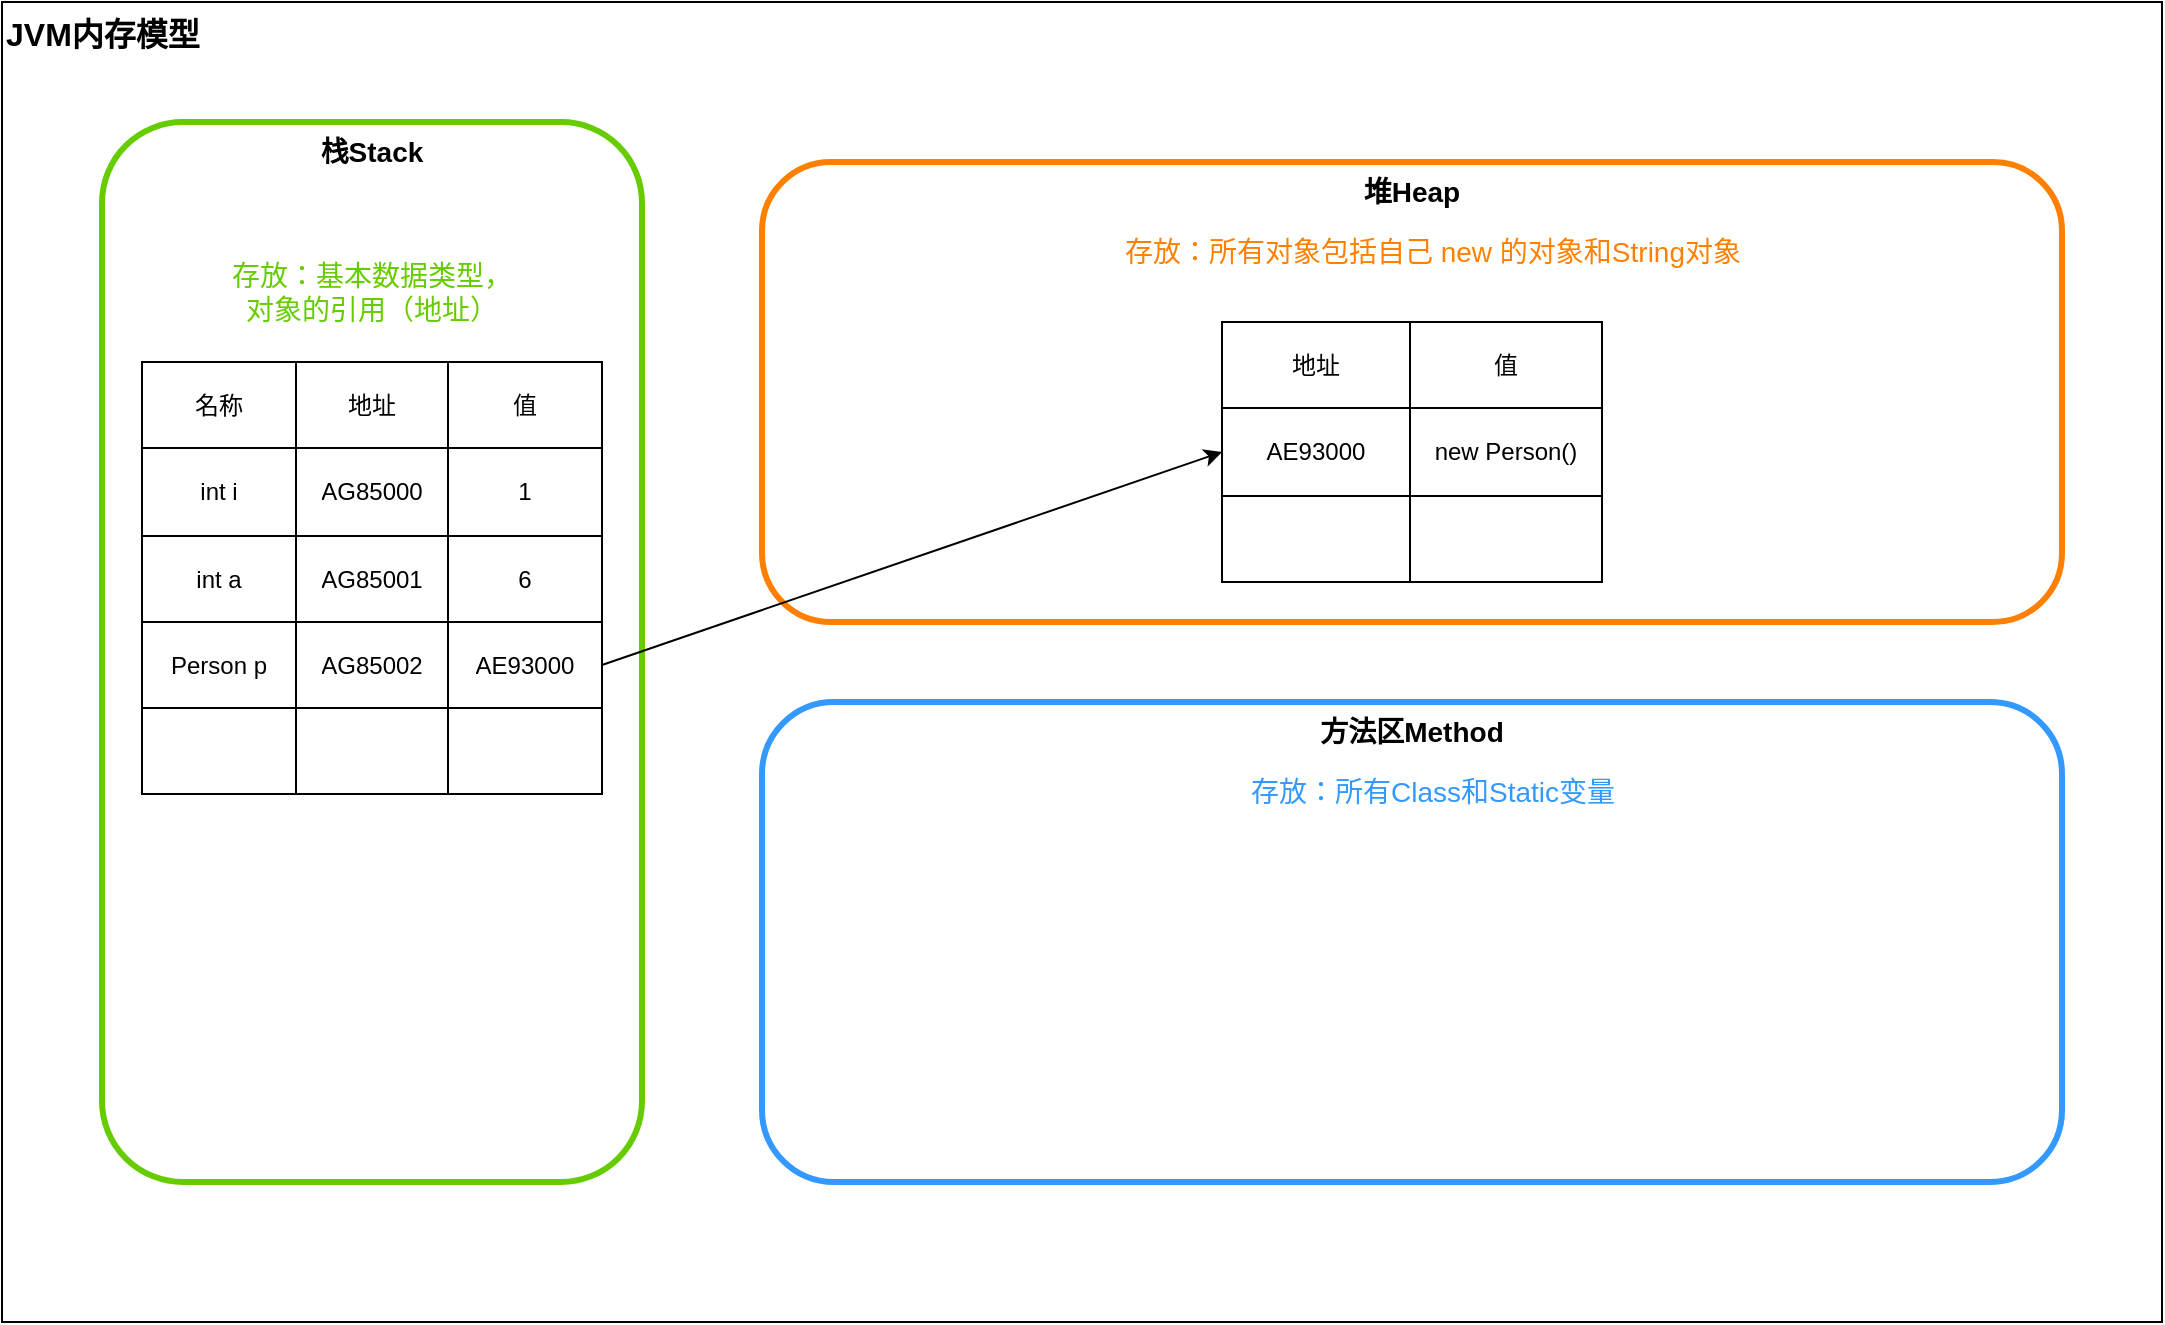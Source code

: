 <mxfile version="13.5.3" type="github">
  <diagram id="UgPLY5SXMpY3i6oBVvws" name="JVM内存模型">
    <mxGraphModel dx="1771" dy="548" grid="1" gridSize="10" guides="1" tooltips="1" connect="1" arrows="1" fold="1" page="1" pageScale="1" pageWidth="827" pageHeight="1169" math="0" shadow="0">
      <root>
        <mxCell id="Jtt3XUwIDci7Yw0Crd0u-0" />
        <mxCell id="Jtt3XUwIDci7Yw0Crd0u-1" parent="Jtt3XUwIDci7Yw0Crd0u-0" />
        <mxCell id="Jtt3XUwIDci7Yw0Crd0u-3" value="JVM内存模型" style="rounded=0;whiteSpace=wrap;html=1;fillColor=none;fontStyle=1;fontSize=16;verticalAlign=top;align=left;" vertex="1" parent="Jtt3XUwIDci7Yw0Crd0u-1">
          <mxGeometry x="-150" y="50" width="1080" height="660" as="geometry" />
        </mxCell>
        <mxCell id="Jtt3XUwIDci7Yw0Crd0u-2" value="栈Stack" style="rounded=1;whiteSpace=wrap;html=1;fontSize=14;verticalAlign=top;align=center;fontStyle=1;strokeWidth=3;strokeColor=#66CC00;" vertex="1" parent="Jtt3XUwIDci7Yw0Crd0u-1">
          <mxGeometry x="-100" y="110" width="270" height="530" as="geometry" />
        </mxCell>
        <mxCell id="Jtt3XUwIDci7Yw0Crd0u-4" value="存放：基本数据类型，&lt;br&gt;对象的引用（地址）" style="text;html=1;strokeColor=none;fillColor=none;align=center;verticalAlign=middle;whiteSpace=wrap;rounded=0;fontSize=14;fontColor=#66CC00;" vertex="1" parent="Jtt3XUwIDci7Yw0Crd0u-1">
          <mxGeometry x="-50" y="170" width="170" height="50" as="geometry" />
        </mxCell>
        <mxCell id="Jtt3XUwIDci7Yw0Crd0u-5" value="堆Heap" style="rounded=1;whiteSpace=wrap;html=1;fontSize=14;verticalAlign=top;align=center;fontStyle=1;strokeWidth=3;strokeColor=#FF8000;" vertex="1" parent="Jtt3XUwIDci7Yw0Crd0u-1">
          <mxGeometry x="230" y="130" width="650" height="230" as="geometry" />
        </mxCell>
        <mxCell id="Jtt3XUwIDci7Yw0Crd0u-19" value="" style="shape=table;html=1;whiteSpace=wrap;startSize=0;container=1;collapsible=0;childLayout=tableLayout;fillColor=none;fontSize=14;align=center;" vertex="1" parent="Jtt3XUwIDci7Yw0Crd0u-1">
          <mxGeometry x="-80" y="230" width="230" height="216" as="geometry" />
        </mxCell>
        <mxCell id="Jtt3XUwIDci7Yw0Crd0u-20" value="" style="shape=partialRectangle;html=1;whiteSpace=wrap;collapsible=0;dropTarget=0;pointerEvents=0;fillColor=none;top=0;left=0;bottom=0;right=0;points=[[0,0.5],[1,0.5]];portConstraint=eastwest;" vertex="1" parent="Jtt3XUwIDci7Yw0Crd0u-19">
          <mxGeometry width="230" height="43" as="geometry" />
        </mxCell>
        <mxCell id="Jtt3XUwIDci7Yw0Crd0u-21" value="名称" style="shape=partialRectangle;html=1;whiteSpace=wrap;connectable=0;fillColor=none;top=0;left=0;bottom=0;right=0;overflow=hidden;" vertex="1" parent="Jtt3XUwIDci7Yw0Crd0u-20">
          <mxGeometry width="77" height="43" as="geometry" />
        </mxCell>
        <mxCell id="Jtt3XUwIDci7Yw0Crd0u-22" value="地址" style="shape=partialRectangle;html=1;whiteSpace=wrap;connectable=0;fillColor=none;top=0;left=0;bottom=0;right=0;overflow=hidden;" vertex="1" parent="Jtt3XUwIDci7Yw0Crd0u-20">
          <mxGeometry x="77" width="76" height="43" as="geometry" />
        </mxCell>
        <mxCell id="Jtt3XUwIDci7Yw0Crd0u-23" value="值" style="shape=partialRectangle;html=1;whiteSpace=wrap;connectable=0;fillColor=none;top=0;left=0;bottom=0;right=0;overflow=hidden;" vertex="1" parent="Jtt3XUwIDci7Yw0Crd0u-20">
          <mxGeometry x="153" width="77" height="43" as="geometry" />
        </mxCell>
        <mxCell id="Jtt3XUwIDci7Yw0Crd0u-24" value="" style="shape=partialRectangle;html=1;whiteSpace=wrap;collapsible=0;dropTarget=0;pointerEvents=0;fillColor=none;top=0;left=0;bottom=0;right=0;points=[[0,0.5],[1,0.5]];portConstraint=eastwest;" vertex="1" parent="Jtt3XUwIDci7Yw0Crd0u-19">
          <mxGeometry y="43" width="230" height="44" as="geometry" />
        </mxCell>
        <mxCell id="Jtt3XUwIDci7Yw0Crd0u-25" value="int i" style="shape=partialRectangle;html=1;whiteSpace=wrap;connectable=0;fillColor=none;top=0;left=0;bottom=0;right=0;overflow=hidden;" vertex="1" parent="Jtt3XUwIDci7Yw0Crd0u-24">
          <mxGeometry width="77" height="44" as="geometry" />
        </mxCell>
        <mxCell id="Jtt3XUwIDci7Yw0Crd0u-26" value="AG85000" style="shape=partialRectangle;html=1;whiteSpace=wrap;connectable=0;fillColor=none;top=0;left=0;bottom=0;right=0;overflow=hidden;" vertex="1" parent="Jtt3XUwIDci7Yw0Crd0u-24">
          <mxGeometry x="77" width="76" height="44" as="geometry" />
        </mxCell>
        <mxCell id="Jtt3XUwIDci7Yw0Crd0u-27" value="1" style="shape=partialRectangle;html=1;whiteSpace=wrap;connectable=0;fillColor=none;top=0;left=0;bottom=0;right=0;overflow=hidden;" vertex="1" parent="Jtt3XUwIDci7Yw0Crd0u-24">
          <mxGeometry x="153" width="77" height="44" as="geometry" />
        </mxCell>
        <mxCell id="Jtt3XUwIDci7Yw0Crd0u-32" value="" style="shape=partialRectangle;html=1;whiteSpace=wrap;collapsible=0;dropTarget=0;pointerEvents=0;fillColor=none;top=0;left=0;bottom=0;right=0;points=[[0,0.5],[1,0.5]];portConstraint=eastwest;" vertex="1" parent="Jtt3XUwIDci7Yw0Crd0u-19">
          <mxGeometry y="87" width="230" height="43" as="geometry" />
        </mxCell>
        <mxCell id="Jtt3XUwIDci7Yw0Crd0u-33" value="int a" style="shape=partialRectangle;html=1;whiteSpace=wrap;connectable=0;fillColor=none;top=0;left=0;bottom=0;right=0;overflow=hidden;" vertex="1" parent="Jtt3XUwIDci7Yw0Crd0u-32">
          <mxGeometry width="77" height="43" as="geometry" />
        </mxCell>
        <mxCell id="Jtt3XUwIDci7Yw0Crd0u-34" value="&lt;span&gt;AG85001&lt;/span&gt;" style="shape=partialRectangle;html=1;whiteSpace=wrap;connectable=0;fillColor=none;top=0;left=0;bottom=0;right=0;overflow=hidden;" vertex="1" parent="Jtt3XUwIDci7Yw0Crd0u-32">
          <mxGeometry x="77" width="76" height="43" as="geometry" />
        </mxCell>
        <mxCell id="Jtt3XUwIDci7Yw0Crd0u-35" value="6" style="shape=partialRectangle;html=1;whiteSpace=wrap;connectable=0;fillColor=none;top=0;left=0;bottom=0;right=0;overflow=hidden;" vertex="1" parent="Jtt3XUwIDci7Yw0Crd0u-32">
          <mxGeometry x="153" width="77" height="43" as="geometry" />
        </mxCell>
        <mxCell id="_05lVrpJPnE38PTHq813-0" value="" style="shape=partialRectangle;html=1;whiteSpace=wrap;collapsible=0;dropTarget=0;pointerEvents=0;fillColor=none;top=0;left=0;bottom=0;right=0;points=[[0,0.5],[1,0.5]];portConstraint=eastwest;" vertex="1" parent="Jtt3XUwIDci7Yw0Crd0u-19">
          <mxGeometry y="130" width="230" height="43" as="geometry" />
        </mxCell>
        <mxCell id="_05lVrpJPnE38PTHq813-1" value="Person p" style="shape=partialRectangle;html=1;whiteSpace=wrap;connectable=0;fillColor=none;top=0;left=0;bottom=0;right=0;overflow=hidden;" vertex="1" parent="_05lVrpJPnE38PTHq813-0">
          <mxGeometry width="77" height="43" as="geometry" />
        </mxCell>
        <mxCell id="_05lVrpJPnE38PTHq813-2" value="&lt;span&gt;AG85002&lt;/span&gt;" style="shape=partialRectangle;html=1;whiteSpace=wrap;connectable=0;fillColor=none;top=0;left=0;bottom=0;right=0;overflow=hidden;" vertex="1" parent="_05lVrpJPnE38PTHq813-0">
          <mxGeometry x="77" width="76" height="43" as="geometry" />
        </mxCell>
        <mxCell id="_05lVrpJPnE38PTHq813-3" value="&lt;span&gt;AE93000&lt;/span&gt;" style="shape=partialRectangle;html=1;whiteSpace=wrap;connectable=0;fillColor=none;top=0;left=0;bottom=0;right=0;overflow=hidden;" vertex="1" parent="_05lVrpJPnE38PTHq813-0">
          <mxGeometry x="153" width="77" height="43" as="geometry" />
        </mxCell>
        <mxCell id="Jtt3XUwIDci7Yw0Crd0u-28" value="" style="shape=partialRectangle;html=1;whiteSpace=wrap;collapsible=0;dropTarget=0;pointerEvents=0;fillColor=none;top=0;left=0;bottom=0;right=0;points=[[0,0.5],[1,0.5]];portConstraint=eastwest;" vertex="1" parent="Jtt3XUwIDci7Yw0Crd0u-19">
          <mxGeometry y="173" width="230" height="43" as="geometry" />
        </mxCell>
        <mxCell id="Jtt3XUwIDci7Yw0Crd0u-29" value="" style="shape=partialRectangle;html=1;whiteSpace=wrap;connectable=0;fillColor=none;top=0;left=0;bottom=0;right=0;overflow=hidden;" vertex="1" parent="Jtt3XUwIDci7Yw0Crd0u-28">
          <mxGeometry width="77" height="43" as="geometry" />
        </mxCell>
        <mxCell id="Jtt3XUwIDci7Yw0Crd0u-30" value="" style="shape=partialRectangle;html=1;whiteSpace=wrap;connectable=0;fillColor=none;top=0;left=0;bottom=0;right=0;overflow=hidden;" vertex="1" parent="Jtt3XUwIDci7Yw0Crd0u-28">
          <mxGeometry x="77" width="76" height="43" as="geometry" />
        </mxCell>
        <mxCell id="Jtt3XUwIDci7Yw0Crd0u-31" value="" style="shape=partialRectangle;html=1;whiteSpace=wrap;connectable=0;fillColor=none;top=0;left=0;bottom=0;right=0;overflow=hidden;" vertex="1" parent="Jtt3XUwIDci7Yw0Crd0u-28">
          <mxGeometry x="153" width="77" height="43" as="geometry" />
        </mxCell>
        <mxCell id="Jtt3XUwIDci7Yw0Crd0u-37" value="方法区Method" style="rounded=1;whiteSpace=wrap;html=1;fontSize=14;verticalAlign=top;align=center;fontStyle=1;strokeWidth=3;strokeColor=#3399FF;" vertex="1" parent="Jtt3XUwIDci7Yw0Crd0u-1">
          <mxGeometry x="230" y="400" width="650" height="240" as="geometry" />
        </mxCell>
        <mxCell id="Jtt3XUwIDci7Yw0Crd0u-38" value="存放：所有对象包括自己 new&amp;nbsp;的对象和String对象" style="text;html=1;strokeColor=none;fillColor=none;align=center;verticalAlign=middle;whiteSpace=wrap;rounded=0;fontSize=14;fontColor=#FF8000;" vertex="1" parent="Jtt3XUwIDci7Yw0Crd0u-1">
          <mxGeometry x="370" y="160" width="391" height="30" as="geometry" />
        </mxCell>
        <mxCell id="Jtt3XUwIDci7Yw0Crd0u-39" value="存放：所有Class和Static变量" style="text;html=1;strokeColor=none;fillColor=none;align=center;verticalAlign=middle;whiteSpace=wrap;rounded=0;fontSize=14;fontColor=#3399FF;" vertex="1" parent="Jtt3XUwIDci7Yw0Crd0u-1">
          <mxGeometry x="370" y="430" width="391" height="30" as="geometry" />
        </mxCell>
        <mxCell id="_05lVrpJPnE38PTHq813-4" value="" style="shape=table;html=1;whiteSpace=wrap;startSize=0;container=1;collapsible=0;childLayout=tableLayout;fillColor=none;fontSize=14;align=center;" vertex="1" parent="Jtt3XUwIDci7Yw0Crd0u-1">
          <mxGeometry x="460" y="210" width="190" height="130" as="geometry" />
        </mxCell>
        <mxCell id="_05lVrpJPnE38PTHq813-5" value="" style="shape=partialRectangle;html=1;whiteSpace=wrap;collapsible=0;dropTarget=0;pointerEvents=0;fillColor=none;top=0;left=0;bottom=0;right=0;points=[[0,0.5],[1,0.5]];portConstraint=eastwest;" vertex="1" parent="_05lVrpJPnE38PTHq813-4">
          <mxGeometry width="190" height="43" as="geometry" />
        </mxCell>
        <mxCell id="_05lVrpJPnE38PTHq813-7" value="地址" style="shape=partialRectangle;html=1;whiteSpace=wrap;connectable=0;fillColor=none;top=0;left=0;bottom=0;right=0;overflow=hidden;" vertex="1" parent="_05lVrpJPnE38PTHq813-5">
          <mxGeometry width="94" height="43" as="geometry" />
        </mxCell>
        <mxCell id="_05lVrpJPnE38PTHq813-8" value="值" style="shape=partialRectangle;html=1;whiteSpace=wrap;connectable=0;fillColor=none;top=0;left=0;bottom=0;right=0;overflow=hidden;" vertex="1" parent="_05lVrpJPnE38PTHq813-5">
          <mxGeometry x="94" width="96" height="43" as="geometry" />
        </mxCell>
        <mxCell id="_05lVrpJPnE38PTHq813-9" value="" style="shape=partialRectangle;html=1;whiteSpace=wrap;collapsible=0;dropTarget=0;pointerEvents=0;fillColor=none;top=0;left=0;bottom=0;right=0;points=[[0,0.5],[1,0.5]];portConstraint=eastwest;" vertex="1" parent="_05lVrpJPnE38PTHq813-4">
          <mxGeometry y="43" width="190" height="44" as="geometry" />
        </mxCell>
        <mxCell id="_05lVrpJPnE38PTHq813-11" value="AE93000" style="shape=partialRectangle;html=1;whiteSpace=wrap;connectable=0;fillColor=none;top=0;left=0;bottom=0;right=0;overflow=hidden;" vertex="1" parent="_05lVrpJPnE38PTHq813-9">
          <mxGeometry width="94" height="44" as="geometry" />
        </mxCell>
        <mxCell id="_05lVrpJPnE38PTHq813-12" value="new Person()" style="shape=partialRectangle;html=1;whiteSpace=wrap;connectable=0;fillColor=none;top=0;left=0;bottom=0;right=0;overflow=hidden;" vertex="1" parent="_05lVrpJPnE38PTHq813-9">
          <mxGeometry x="94" width="96" height="44" as="geometry" />
        </mxCell>
        <mxCell id="_05lVrpJPnE38PTHq813-21" value="" style="shape=partialRectangle;html=1;whiteSpace=wrap;collapsible=0;dropTarget=0;pointerEvents=0;fillColor=none;top=0;left=0;bottom=0;right=0;points=[[0,0.5],[1,0.5]];portConstraint=eastwest;" vertex="1" parent="_05lVrpJPnE38PTHq813-4">
          <mxGeometry y="87" width="190" height="43" as="geometry" />
        </mxCell>
        <mxCell id="_05lVrpJPnE38PTHq813-23" value="" style="shape=partialRectangle;html=1;whiteSpace=wrap;connectable=0;fillColor=none;top=0;left=0;bottom=0;right=0;overflow=hidden;" vertex="1" parent="_05lVrpJPnE38PTHq813-21">
          <mxGeometry width="94" height="43" as="geometry" />
        </mxCell>
        <mxCell id="_05lVrpJPnE38PTHq813-24" value="" style="shape=partialRectangle;html=1;whiteSpace=wrap;connectable=0;fillColor=none;top=0;left=0;bottom=0;right=0;overflow=hidden;" vertex="1" parent="_05lVrpJPnE38PTHq813-21">
          <mxGeometry x="94" width="96" height="43" as="geometry" />
        </mxCell>
        <mxCell id="_05lVrpJPnE38PTHq813-27" value="" style="endArrow=classic;html=1;fontSize=14;fontColor=#3399FF;entryX=0;entryY=0.5;entryDx=0;entryDy=0;exitX=1;exitY=0.5;exitDx=0;exitDy=0;" edge="1" parent="Jtt3XUwIDci7Yw0Crd0u-1" source="_05lVrpJPnE38PTHq813-0" target="_05lVrpJPnE38PTHq813-9">
          <mxGeometry width="50" height="50" relative="1" as="geometry">
            <mxPoint x="160" y="410" as="sourcePoint" />
            <mxPoint x="210" y="360" as="targetPoint" />
          </mxGeometry>
        </mxCell>
      </root>
    </mxGraphModel>
  </diagram>
</mxfile>
